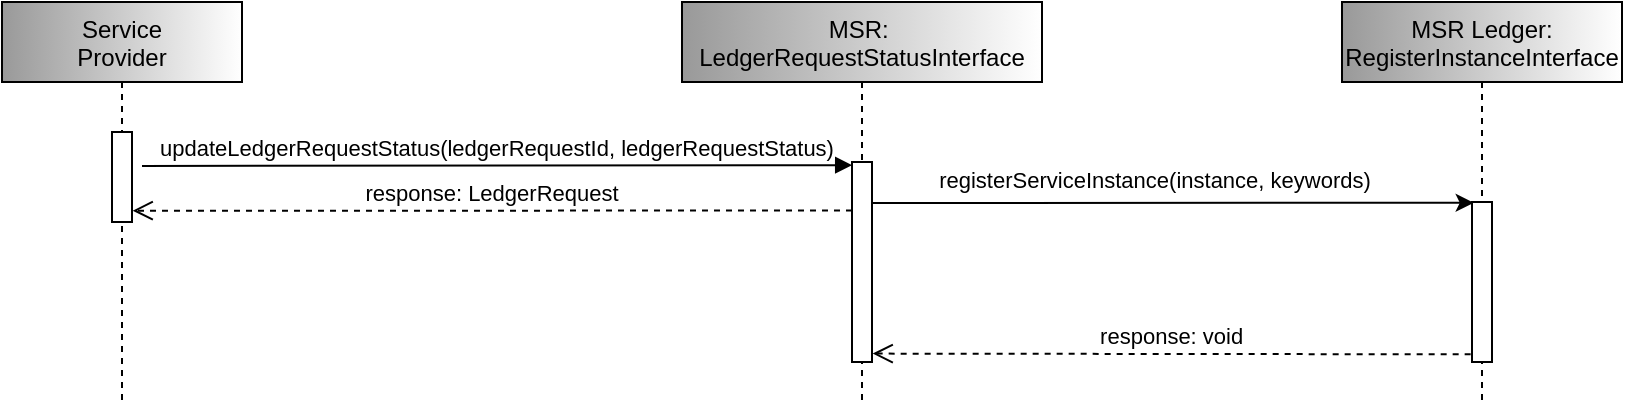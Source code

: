 <mxfile version="19.0.3" type="device"><diagram id="kgpKYQtTHZ0yAKxKKP6v" name="Page-1"><mxGraphModel dx="968" dy="618" grid="1" gridSize="10" guides="1" tooltips="1" connect="1" arrows="1" fold="1" page="1" pageScale="1" pageWidth="850" pageHeight="1100" math="0" shadow="0"><root><mxCell id="0"/><mxCell id="1" parent="0"/><mxCell id="3nuBFxr9cyL0pnOWT2aG-1" value="Service&#10;Provider" style="shape=umlLifeline;perimeter=lifelinePerimeter;container=1;collapsible=0;recursiveResize=0;rounded=0;shadow=0;strokeWidth=1;fillColor=#999999;gradientColor=#ffffff;gradientDirection=east;" parent="1" vertex="1"><mxGeometry x="160" y="360" width="120" height="200" as="geometry"/></mxCell><mxCell id="3nuBFxr9cyL0pnOWT2aG-2" value="" style="points=[];perimeter=orthogonalPerimeter;rounded=0;shadow=0;strokeWidth=1;" parent="3nuBFxr9cyL0pnOWT2aG-1" vertex="1"><mxGeometry x="55" y="65" width="10" height="45" as="geometry"/></mxCell><mxCell id="3nuBFxr9cyL0pnOWT2aG-5" value="MSR: &#10;LedgerRequestStatusInterface" style="shape=umlLifeline;perimeter=lifelinePerimeter;container=1;collapsible=0;recursiveResize=0;rounded=0;shadow=0;strokeWidth=1;fillColor=#999999;gradientColor=#ffffff;gradientDirection=east;" parent="1" vertex="1"><mxGeometry x="500" y="360" width="180" height="200" as="geometry"/></mxCell><mxCell id="3nuBFxr9cyL0pnOWT2aG-6" value="" style="points=[];perimeter=orthogonalPerimeter;rounded=0;shadow=0;strokeWidth=1;" parent="3nuBFxr9cyL0pnOWT2aG-5" vertex="1"><mxGeometry x="85" y="80" width="10" height="100" as="geometry"/></mxCell><mxCell id="3nuBFxr9cyL0pnOWT2aG-7" value="response: LedgerRequest" style="verticalAlign=bottom;endArrow=open;dashed=1;endSize=8;shadow=0;strokeWidth=1;entryX=1.033;entryY=0.874;entryDx=0;entryDy=0;entryPerimeter=0;exitX=0;exitY=0.243;exitDx=0;exitDy=0;exitPerimeter=0;" parent="1" source="3nuBFxr9cyL0pnOWT2aG-6" target="3nuBFxr9cyL0pnOWT2aG-2" edge="1"><mxGeometry relative="1" as="geometry"><mxPoint x="220" y="460" as="targetPoint"/><mxPoint x="550" y="464" as="sourcePoint"/></mxGeometry></mxCell><mxCell id="3nuBFxr9cyL0pnOWT2aG-8" value="updateLedgerRequestStatus(ledgerRequestId, ledgerRequestStatus)" style="verticalAlign=bottom;endArrow=block;shadow=0;strokeWidth=1;entryX=0.01;entryY=0.016;entryDx=0;entryDy=0;entryPerimeter=0;" parent="1" target="3nuBFxr9cyL0pnOWT2aG-6" edge="1"><mxGeometry relative="1" as="geometry"><mxPoint x="230" y="442" as="sourcePoint"/><mxPoint x="550" y="442" as="targetPoint"/></mxGeometry></mxCell><mxCell id="A-UCpLVXiNFAGMkjzKV_-2" value="MSR Ledger:&#10;RegisterInstanceInterface" style="shape=umlLifeline;perimeter=lifelinePerimeter;container=1;collapsible=0;recursiveResize=0;rounded=0;shadow=0;strokeWidth=1;fillColor=#999999;gradientColor=#ffffff;gradientDirection=east;" vertex="1" parent="1"><mxGeometry x="830" y="360" width="140" height="200" as="geometry"/></mxCell><mxCell id="A-UCpLVXiNFAGMkjzKV_-3" value="" style="points=[];perimeter=orthogonalPerimeter;rounded=0;shadow=0;strokeWidth=1;" vertex="1" parent="A-UCpLVXiNFAGMkjzKV_-2"><mxGeometry x="65" y="100" width="10" height="80" as="geometry"/></mxCell><mxCell id="A-UCpLVXiNFAGMkjzKV_-4" value="registerServiceInstance(instance, keywords)" style="rounded=0;orthogonalLoop=1;jettySize=auto;html=1;entryX=0.086;entryY=0.005;entryDx=0;entryDy=0;entryPerimeter=0;exitX=1;exitY=0.205;exitDx=0;exitDy=0;exitPerimeter=0;" edge="1" parent="1" source="3nuBFxr9cyL0pnOWT2aG-6" target="A-UCpLVXiNFAGMkjzKV_-3"><mxGeometry x="-0.06" y="11" relative="1" as="geometry"><mxPoint x="570" y="460" as="sourcePoint"/><mxPoint as="offset"/></mxGeometry></mxCell><mxCell id="A-UCpLVXiNFAGMkjzKV_-6" value="response: void" style="verticalAlign=bottom;endArrow=open;dashed=1;endSize=8;exitX=-0.067;exitY=0.952;shadow=0;strokeWidth=1;exitDx=0;exitDy=0;exitPerimeter=0;entryX=1.033;entryY=0.958;entryDx=0;entryDy=0;entryPerimeter=0;" edge="1" parent="1" source="A-UCpLVXiNFAGMkjzKV_-3" target="3nuBFxr9cyL0pnOWT2aG-6"><mxGeometry relative="1" as="geometry"><mxPoint x="560" y="536" as="targetPoint"/><mxPoint x="890.83" y="531.81" as="sourcePoint"/></mxGeometry></mxCell></root></mxGraphModel></diagram></mxfile>